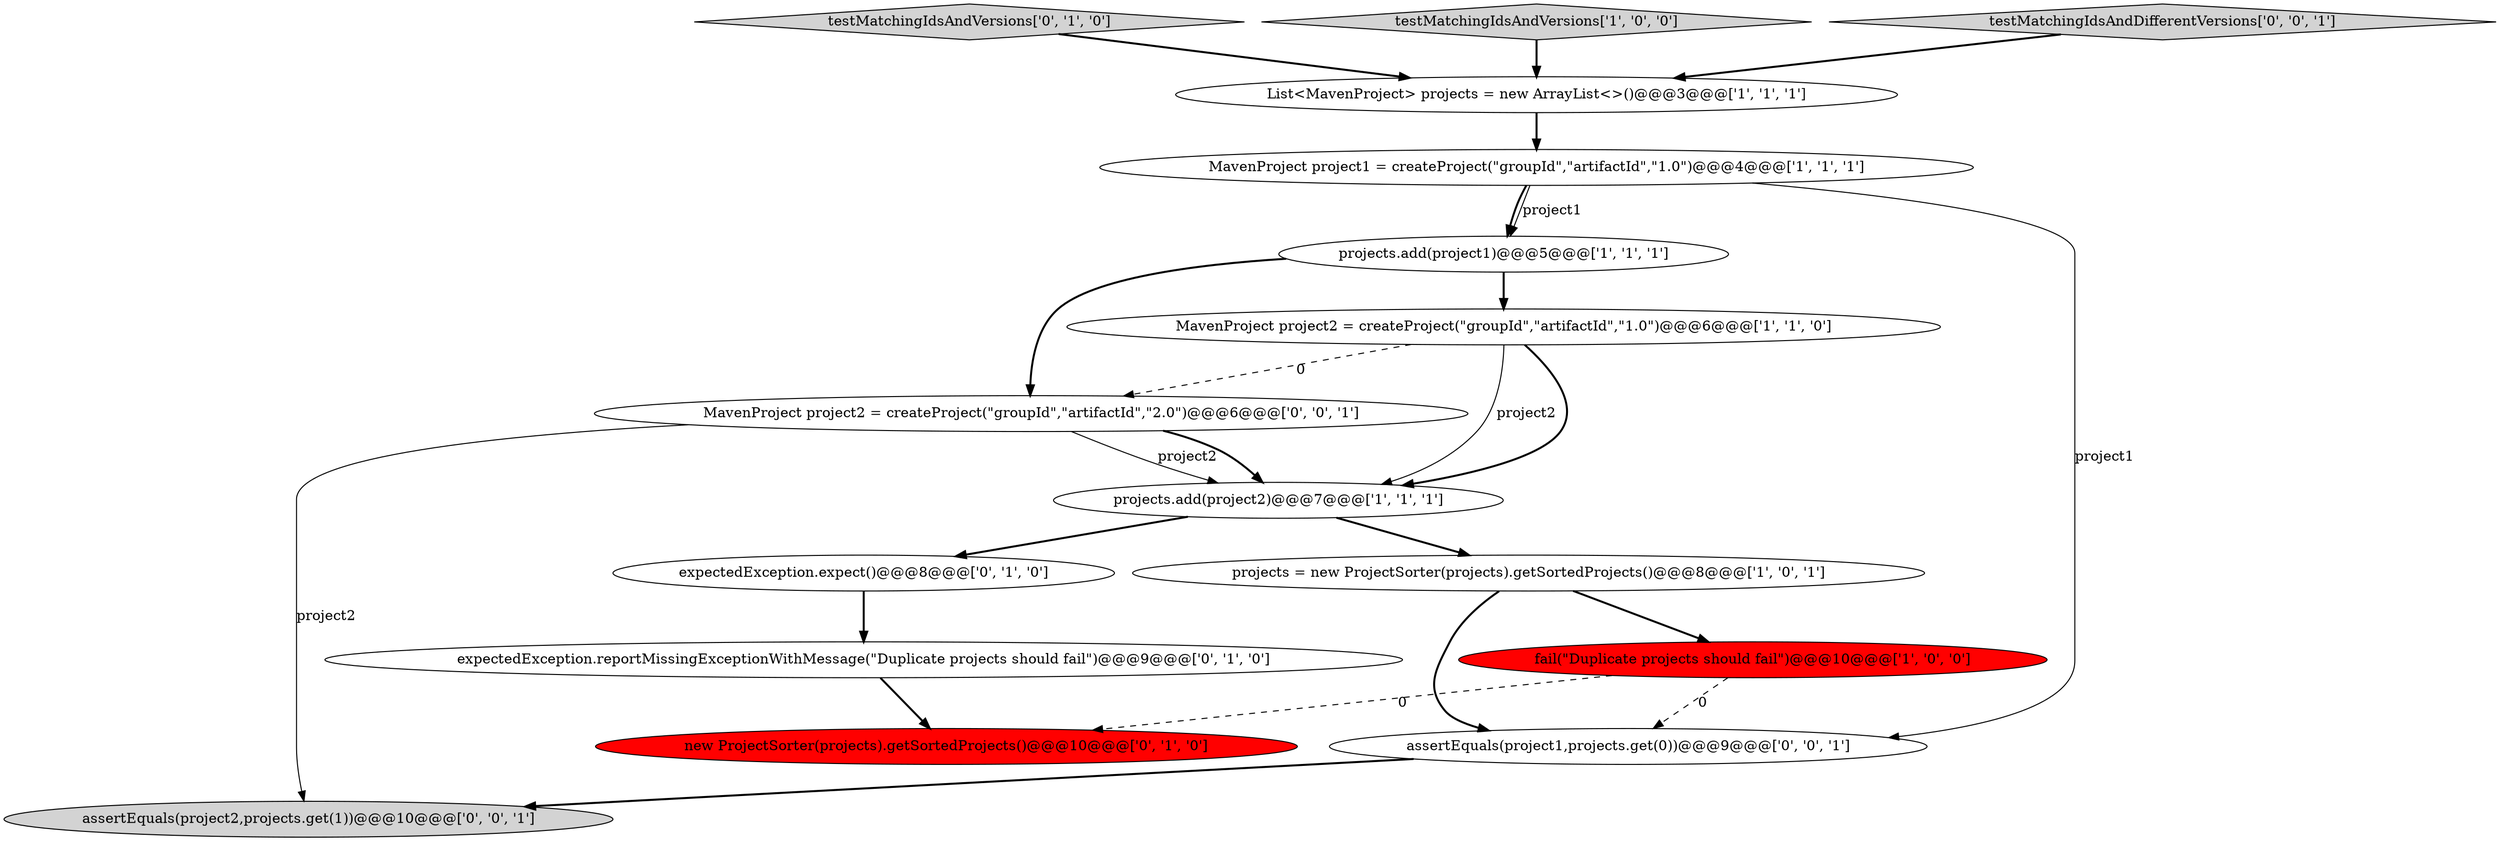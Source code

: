 digraph {
10 [style = filled, label = "expectedException.expect()@@@8@@@['0', '1', '0']", fillcolor = white, shape = ellipse image = "AAA0AAABBB2BBB"];
11 [style = filled, label = "testMatchingIdsAndVersions['0', '1', '0']", fillcolor = lightgray, shape = diamond image = "AAA0AAABBB2BBB"];
14 [style = filled, label = "assertEquals(project2,projects.get(1))@@@10@@@['0', '0', '1']", fillcolor = lightgray, shape = ellipse image = "AAA0AAABBB3BBB"];
7 [style = filled, label = "testMatchingIdsAndVersions['1', '0', '0']", fillcolor = lightgray, shape = diamond image = "AAA0AAABBB1BBB"];
0 [style = filled, label = "MavenProject project1 = createProject(\"groupId\",\"artifactId\",\"1.0\")@@@4@@@['1', '1', '1']", fillcolor = white, shape = ellipse image = "AAA0AAABBB1BBB"];
15 [style = filled, label = "MavenProject project2 = createProject(\"groupId\",\"artifactId\",\"2.0\")@@@6@@@['0', '0', '1']", fillcolor = white, shape = ellipse image = "AAA0AAABBB3BBB"];
9 [style = filled, label = "new ProjectSorter(projects).getSortedProjects()@@@10@@@['0', '1', '0']", fillcolor = red, shape = ellipse image = "AAA1AAABBB2BBB"];
3 [style = filled, label = "projects.add(project1)@@@5@@@['1', '1', '1']", fillcolor = white, shape = ellipse image = "AAA0AAABBB1BBB"];
2 [style = filled, label = "projects = new ProjectSorter(projects).getSortedProjects()@@@8@@@['1', '0', '1']", fillcolor = white, shape = ellipse image = "AAA0AAABBB1BBB"];
5 [style = filled, label = "MavenProject project2 = createProject(\"groupId\",\"artifactId\",\"1.0\")@@@6@@@['1', '1', '0']", fillcolor = white, shape = ellipse image = "AAA0AAABBB1BBB"];
12 [style = filled, label = "assertEquals(project1,projects.get(0))@@@9@@@['0', '0', '1']", fillcolor = white, shape = ellipse image = "AAA0AAABBB3BBB"];
1 [style = filled, label = "List<MavenProject> projects = new ArrayList<>()@@@3@@@['1', '1', '1']", fillcolor = white, shape = ellipse image = "AAA0AAABBB1BBB"];
8 [style = filled, label = "expectedException.reportMissingExceptionWithMessage(\"Duplicate projects should fail\")@@@9@@@['0', '1', '0']", fillcolor = white, shape = ellipse image = "AAA0AAABBB2BBB"];
4 [style = filled, label = "fail(\"Duplicate projects should fail\")@@@10@@@['1', '0', '0']", fillcolor = red, shape = ellipse image = "AAA1AAABBB1BBB"];
6 [style = filled, label = "projects.add(project2)@@@7@@@['1', '1', '1']", fillcolor = white, shape = ellipse image = "AAA0AAABBB1BBB"];
13 [style = filled, label = "testMatchingIdsAndDifferentVersions['0', '0', '1']", fillcolor = lightgray, shape = diamond image = "AAA0AAABBB3BBB"];
0->3 [style = bold, label=""];
7->1 [style = bold, label=""];
11->1 [style = bold, label=""];
15->6 [style = solid, label="project2"];
15->6 [style = bold, label=""];
3->15 [style = bold, label=""];
1->0 [style = bold, label=""];
2->4 [style = bold, label=""];
15->14 [style = solid, label="project2"];
5->6 [style = solid, label="project2"];
13->1 [style = bold, label=""];
2->12 [style = bold, label=""];
4->12 [style = dashed, label="0"];
0->3 [style = solid, label="project1"];
6->2 [style = bold, label=""];
4->9 [style = dashed, label="0"];
3->5 [style = bold, label=""];
5->6 [style = bold, label=""];
10->8 [style = bold, label=""];
6->10 [style = bold, label=""];
12->14 [style = bold, label=""];
8->9 [style = bold, label=""];
5->15 [style = dashed, label="0"];
0->12 [style = solid, label="project1"];
}
